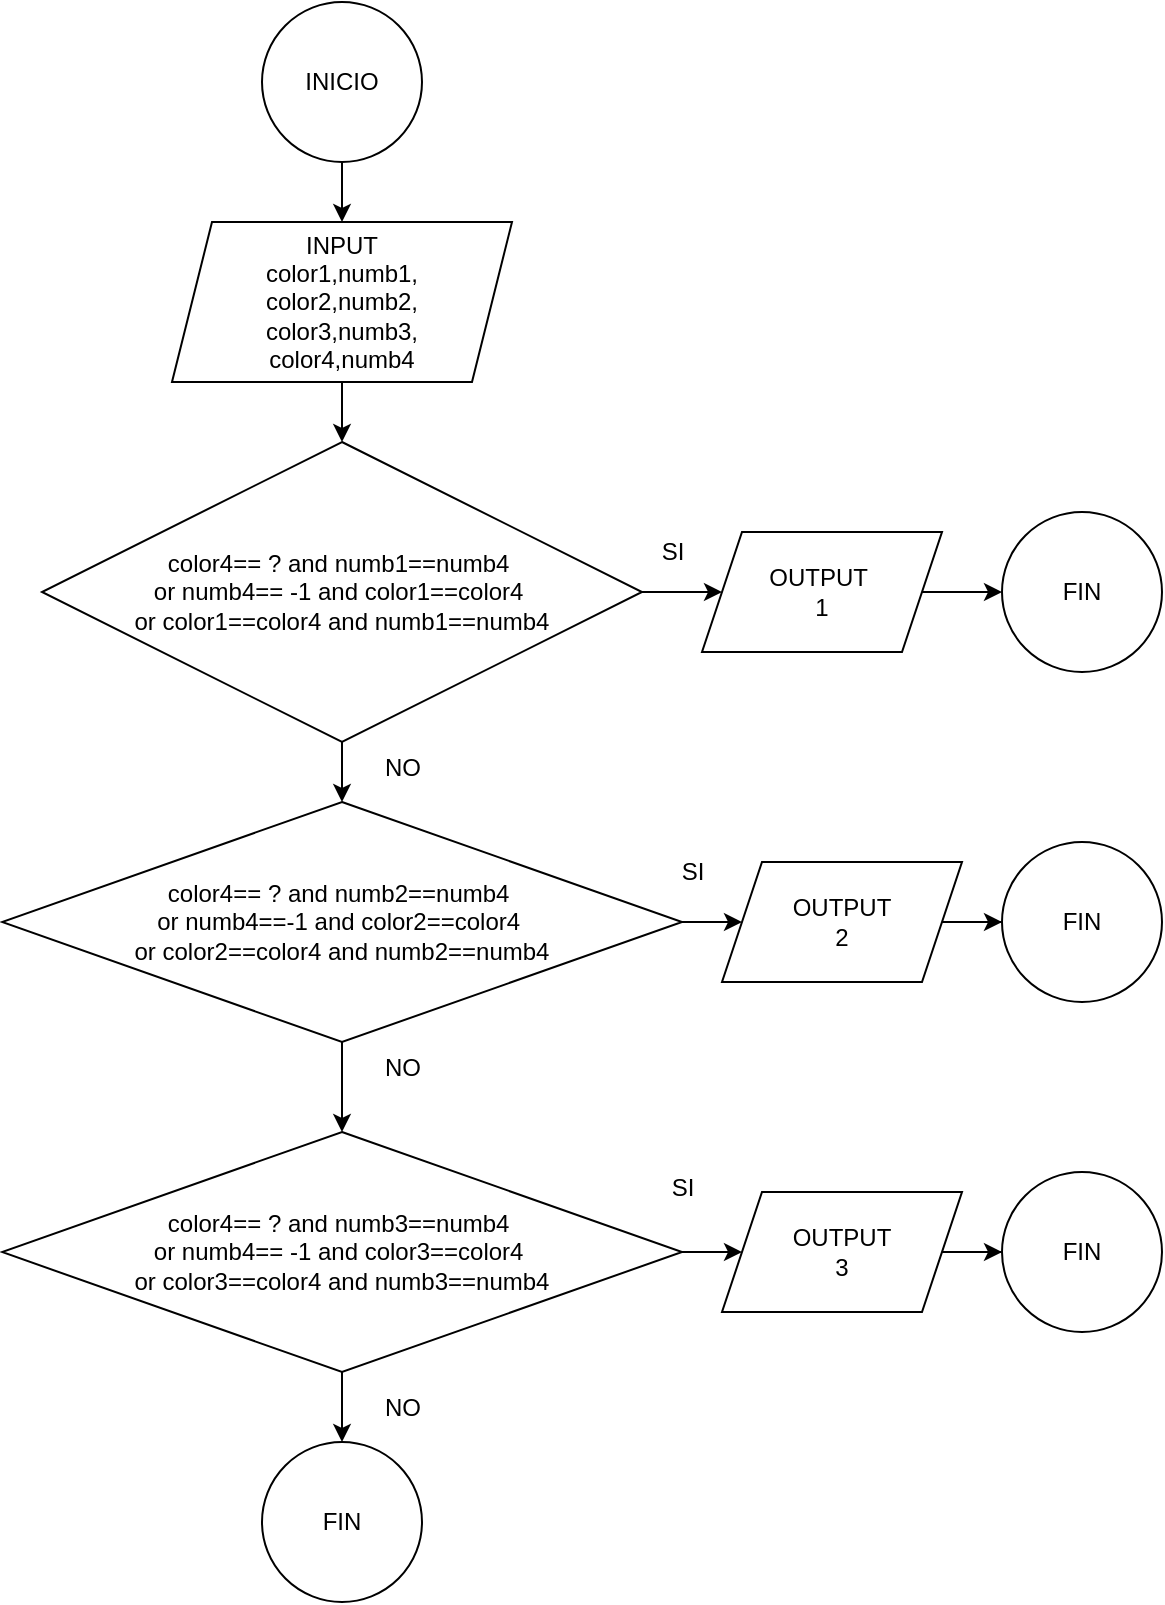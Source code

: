 <mxfile version="24.3.1" type="google">
  <diagram name="Página-1" id="Vfav4tBESOCRwAiuRC2z">
    <mxGraphModel grid="1" page="1" gridSize="10" guides="1" tooltips="1" connect="1" arrows="1" fold="1" pageScale="1" pageWidth="827" pageHeight="1169" math="0" shadow="0">
      <root>
        <mxCell id="0" />
        <mxCell id="1" parent="0" />
        <mxCell id="j9MirVncrX9dXDQjR3Vi-3" value="" style="edgeStyle=orthogonalEdgeStyle;rounded=0;orthogonalLoop=1;jettySize=auto;html=1;" edge="1" parent="1" source="j9MirVncrX9dXDQjR3Vi-1" target="j9MirVncrX9dXDQjR3Vi-2">
          <mxGeometry relative="1" as="geometry" />
        </mxCell>
        <mxCell id="j9MirVncrX9dXDQjR3Vi-1" value="INICIO" style="ellipse;whiteSpace=wrap;html=1;" vertex="1" parent="1">
          <mxGeometry x="270" y="20" width="80" height="80" as="geometry" />
        </mxCell>
        <mxCell id="j9MirVncrX9dXDQjR3Vi-5" value="" style="edgeStyle=orthogonalEdgeStyle;rounded=0;orthogonalLoop=1;jettySize=auto;html=1;" edge="1" parent="1" source="j9MirVncrX9dXDQjR3Vi-2" target="j9MirVncrX9dXDQjR3Vi-4">
          <mxGeometry relative="1" as="geometry" />
        </mxCell>
        <mxCell id="j9MirVncrX9dXDQjR3Vi-2" value="INPUT&lt;div&gt;color1,numb1,&lt;/div&gt;&lt;div&gt;color2,numb2,&lt;/div&gt;&lt;div&gt;color3,numb3,&lt;/div&gt;&lt;div&gt;color4,numb4&lt;/div&gt;" style="shape=parallelogram;perimeter=parallelogramPerimeter;whiteSpace=wrap;html=1;fixedSize=1;" vertex="1" parent="1">
          <mxGeometry x="225" y="130" width="170" height="80" as="geometry" />
        </mxCell>
        <mxCell id="j9MirVncrX9dXDQjR3Vi-7" value="" style="edgeStyle=orthogonalEdgeStyle;rounded=0;orthogonalLoop=1;jettySize=auto;html=1;" edge="1" parent="1" source="j9MirVncrX9dXDQjR3Vi-4" target="j9MirVncrX9dXDQjR3Vi-6">
          <mxGeometry relative="1" as="geometry" />
        </mxCell>
        <mxCell id="j9MirVncrX9dXDQjR3Vi-10" value="" style="edgeStyle=orthogonalEdgeStyle;rounded=0;orthogonalLoop=1;jettySize=auto;html=1;" edge="1" parent="1" source="j9MirVncrX9dXDQjR3Vi-4" target="j9MirVncrX9dXDQjR3Vi-9">
          <mxGeometry relative="1" as="geometry" />
        </mxCell>
        <mxCell id="j9MirVncrX9dXDQjR3Vi-4" value="color4== ? and numb1==numb4&amp;nbsp;&lt;div&gt;or numb4== -1 and color1==color4&amp;nbsp;&lt;/div&gt;&lt;div&gt;or color1==color4 and numb1==numb4&lt;/div&gt;" style="rhombus;whiteSpace=wrap;html=1;" vertex="1" parent="1">
          <mxGeometry x="160" y="240" width="300" height="150" as="geometry" />
        </mxCell>
        <mxCell id="j9MirVncrX9dXDQjR3Vi-13" value="" style="edgeStyle=orthogonalEdgeStyle;rounded=0;orthogonalLoop=1;jettySize=auto;html=1;" edge="1" parent="1" source="j9MirVncrX9dXDQjR3Vi-6" target="j9MirVncrX9dXDQjR3Vi-12">
          <mxGeometry relative="1" as="geometry" />
        </mxCell>
        <mxCell id="j9MirVncrX9dXDQjR3Vi-16" value="" style="edgeStyle=orthogonalEdgeStyle;rounded=0;orthogonalLoop=1;jettySize=auto;html=1;" edge="1" parent="1" source="j9MirVncrX9dXDQjR3Vi-6" target="j9MirVncrX9dXDQjR3Vi-15">
          <mxGeometry relative="1" as="geometry" />
        </mxCell>
        <mxCell id="j9MirVncrX9dXDQjR3Vi-6" value="color4== ? and numb2==numb4&amp;nbsp;&lt;div&gt;or numb4==-1 and color2==color4&amp;nbsp;&lt;/div&gt;&lt;div&gt;or color2==color4 and numb2==numb4&lt;/div&gt;" style="rhombus;whiteSpace=wrap;html=1;" vertex="1" parent="1">
          <mxGeometry x="140" y="420" width="340" height="120" as="geometry" />
        </mxCell>
        <mxCell id="j9MirVncrX9dXDQjR3Vi-8" value="SI" style="text;html=1;align=center;verticalAlign=middle;resizable=0;points=[];autosize=1;strokeColor=none;fillColor=none;" vertex="1" parent="1">
          <mxGeometry x="460" y="280" width="30" height="30" as="geometry" />
        </mxCell>
        <mxCell id="j9MirVncrX9dXDQjR3Vi-28" value="" style="edgeStyle=orthogonalEdgeStyle;rounded=0;orthogonalLoop=1;jettySize=auto;html=1;" edge="1" parent="1" source="j9MirVncrX9dXDQjR3Vi-9" target="j9MirVncrX9dXDQjR3Vi-27">
          <mxGeometry relative="1" as="geometry" />
        </mxCell>
        <mxCell id="j9MirVncrX9dXDQjR3Vi-9" value="OUTPUT&amp;nbsp;&lt;div&gt;1&lt;/div&gt;" style="shape=parallelogram;perimeter=parallelogramPerimeter;whiteSpace=wrap;html=1;fixedSize=1;" vertex="1" parent="1">
          <mxGeometry x="490" y="285" width="120" height="60" as="geometry" />
        </mxCell>
        <mxCell id="j9MirVncrX9dXDQjR3Vi-11" value="NO" style="text;html=1;align=center;verticalAlign=middle;resizable=0;points=[];autosize=1;strokeColor=none;fillColor=none;" vertex="1" parent="1">
          <mxGeometry x="320" y="388" width="40" height="30" as="geometry" />
        </mxCell>
        <mxCell id="j9MirVncrX9dXDQjR3Vi-26" value="" style="edgeStyle=orthogonalEdgeStyle;rounded=0;orthogonalLoop=1;jettySize=auto;html=1;" edge="1" parent="1" source="j9MirVncrX9dXDQjR3Vi-12" target="j9MirVncrX9dXDQjR3Vi-25">
          <mxGeometry relative="1" as="geometry" />
        </mxCell>
        <mxCell id="j9MirVncrX9dXDQjR3Vi-12" value="OUTPUT&lt;div&gt;2&lt;/div&gt;" style="shape=parallelogram;perimeter=parallelogramPerimeter;whiteSpace=wrap;html=1;fixedSize=1;" vertex="1" parent="1">
          <mxGeometry x="500" y="450" width="120" height="60" as="geometry" />
        </mxCell>
        <mxCell id="j9MirVncrX9dXDQjR3Vi-14" value="SI" style="text;html=1;align=center;verticalAlign=middle;resizable=0;points=[];autosize=1;strokeColor=none;fillColor=none;" vertex="1" parent="1">
          <mxGeometry x="470" y="440" width="30" height="30" as="geometry" />
        </mxCell>
        <mxCell id="j9MirVncrX9dXDQjR3Vi-19" value="" style="edgeStyle=orthogonalEdgeStyle;rounded=0;orthogonalLoop=1;jettySize=auto;html=1;" edge="1" parent="1" source="j9MirVncrX9dXDQjR3Vi-15" target="j9MirVncrX9dXDQjR3Vi-18">
          <mxGeometry relative="1" as="geometry" />
        </mxCell>
        <mxCell id="j9MirVncrX9dXDQjR3Vi-22" value="" style="edgeStyle=orthogonalEdgeStyle;rounded=0;orthogonalLoop=1;jettySize=auto;html=1;" edge="1" parent="1" source="j9MirVncrX9dXDQjR3Vi-15" target="j9MirVncrX9dXDQjR3Vi-21">
          <mxGeometry relative="1" as="geometry" />
        </mxCell>
        <mxCell id="j9MirVncrX9dXDQjR3Vi-15" value="color4== ? and numb3==numb4&amp;nbsp;&lt;div&gt;or numb4== -1 and color3==color4&amp;nbsp;&lt;/div&gt;&lt;div&gt;or color3==color4 and numb3==numb4&lt;/div&gt;" style="rhombus;whiteSpace=wrap;html=1;" vertex="1" parent="1">
          <mxGeometry x="140" y="585" width="340" height="120" as="geometry" />
        </mxCell>
        <mxCell id="j9MirVncrX9dXDQjR3Vi-17" value="NO" style="text;html=1;align=center;verticalAlign=middle;resizable=0;points=[];autosize=1;strokeColor=none;fillColor=none;" vertex="1" parent="1">
          <mxGeometry x="320" y="538" width="40" height="30" as="geometry" />
        </mxCell>
        <mxCell id="j9MirVncrX9dXDQjR3Vi-24" value="" style="edgeStyle=orthogonalEdgeStyle;rounded=0;orthogonalLoop=1;jettySize=auto;html=1;" edge="1" parent="1" source="j9MirVncrX9dXDQjR3Vi-18" target="j9MirVncrX9dXDQjR3Vi-23">
          <mxGeometry relative="1" as="geometry" />
        </mxCell>
        <mxCell id="j9MirVncrX9dXDQjR3Vi-18" value="OUTPUT&lt;div&gt;3&lt;/div&gt;" style="shape=parallelogram;perimeter=parallelogramPerimeter;whiteSpace=wrap;html=1;fixedSize=1;" vertex="1" parent="1">
          <mxGeometry x="500" y="615" width="120" height="60" as="geometry" />
        </mxCell>
        <mxCell id="j9MirVncrX9dXDQjR3Vi-20" value="SI" style="text;html=1;align=center;verticalAlign=middle;resizable=0;points=[];autosize=1;strokeColor=none;fillColor=none;" vertex="1" parent="1">
          <mxGeometry x="465" y="598" width="30" height="30" as="geometry" />
        </mxCell>
        <mxCell id="j9MirVncrX9dXDQjR3Vi-21" value="FIN" style="ellipse;whiteSpace=wrap;html=1;" vertex="1" parent="1">
          <mxGeometry x="270" y="740" width="80" height="80" as="geometry" />
        </mxCell>
        <mxCell id="j9MirVncrX9dXDQjR3Vi-23" value="FIN" style="ellipse;whiteSpace=wrap;html=1;" vertex="1" parent="1">
          <mxGeometry x="640" y="605" width="80" height="80" as="geometry" />
        </mxCell>
        <mxCell id="j9MirVncrX9dXDQjR3Vi-25" value="FIN" style="ellipse;whiteSpace=wrap;html=1;" vertex="1" parent="1">
          <mxGeometry x="640" y="440" width="80" height="80" as="geometry" />
        </mxCell>
        <mxCell id="j9MirVncrX9dXDQjR3Vi-27" value="FIN" style="ellipse;whiteSpace=wrap;html=1;" vertex="1" parent="1">
          <mxGeometry x="640" y="275" width="80" height="80" as="geometry" />
        </mxCell>
        <mxCell id="j9MirVncrX9dXDQjR3Vi-29" value="NO" style="text;html=1;align=center;verticalAlign=middle;resizable=0;points=[];autosize=1;strokeColor=none;fillColor=none;" vertex="1" parent="1">
          <mxGeometry x="320" y="708" width="40" height="30" as="geometry" />
        </mxCell>
      </root>
    </mxGraphModel>
  </diagram>
</mxfile>

